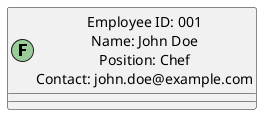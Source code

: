@startuml employee_info

!define EMPLOYEE_COLOR #99CC99

!define EMPLOYEE(employee_id, name, position, contact) class employee as "Employee ID: employee_id\nName: name\nPosition: position\nContact: contact" << (F,EMPLOYEE_COLOR) >>

EMPLOYEE(001, John Doe, Chef, john.doe@example.com)
EMPLOYEE(002, Jane Smith, Waiter, jane.smith@example.com)
EMPLOYEE(003, Mike Johnson, Bartender, mike.johnson@example.com)

@enduml
